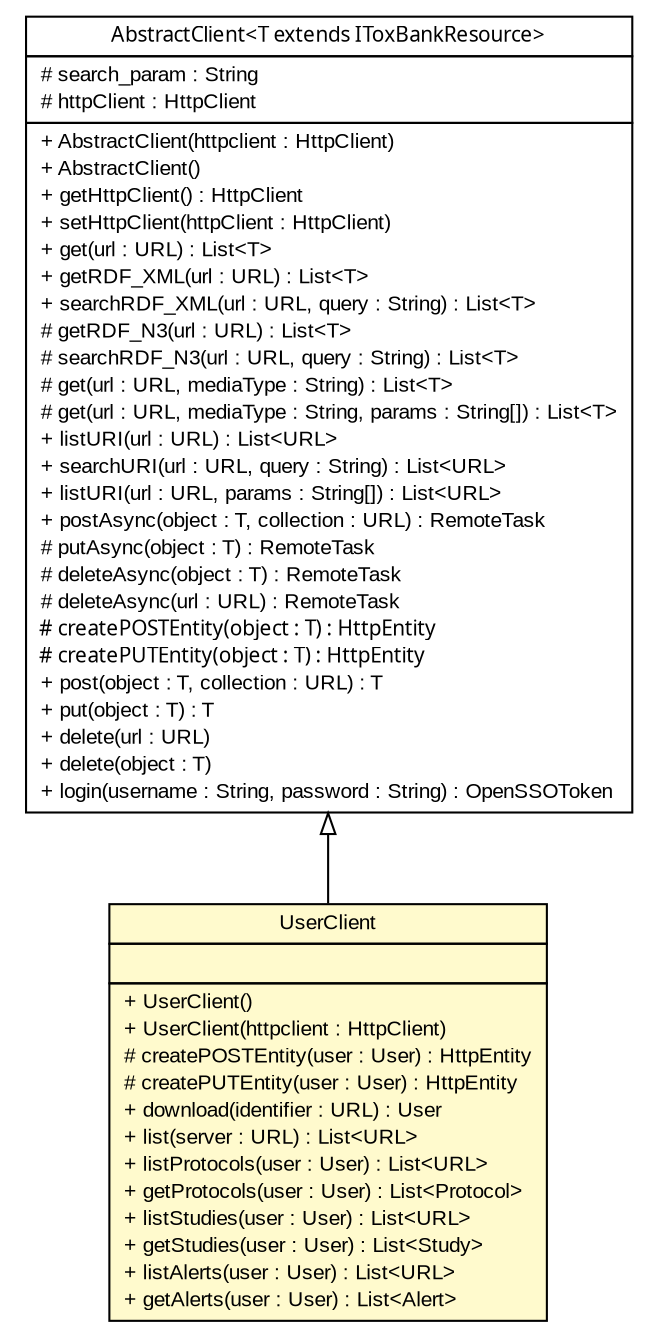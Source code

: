 #!/usr/local/bin/dot
#
# Class diagram 
# Generated by UmlGraph version 4.6 (http://www.spinellis.gr/sw/umlgraph)
#

digraph G {
	edge [fontname="arial",fontsize=10,labelfontname="arial",labelfontsize=10];
	node [fontname="arial",fontsize=10,shape=plaintext];
	// net.toxbank.client.resource.UserClient
	c146 [label=<<table border="0" cellborder="1" cellspacing="0" cellpadding="2" port="p" bgcolor="lemonChiffon" href="./UserClient.html">
		<tr><td><table border="0" cellspacing="0" cellpadding="1">
			<tr><td> UserClient </td></tr>
		</table></td></tr>
		<tr><td><table border="0" cellspacing="0" cellpadding="1">
			<tr><td align="left">  </td></tr>
		</table></td></tr>
		<tr><td><table border="0" cellspacing="0" cellpadding="1">
			<tr><td align="left"> + UserClient() </td></tr>
			<tr><td align="left"> + UserClient(httpclient : HttpClient) </td></tr>
			<tr><td align="left"> # createPOSTEntity(user : User) : HttpEntity </td></tr>
			<tr><td align="left"> # createPUTEntity(user : User) : HttpEntity </td></tr>
			<tr><td align="left"> + download(identifier : URL) : User </td></tr>
			<tr><td align="left"> + list(server : URL) : List&lt;URL&gt; </td></tr>
			<tr><td align="left"> + listProtocols(user : User) : List&lt;URL&gt; </td></tr>
			<tr><td align="left"> + getProtocols(user : User) : List&lt;Protocol&gt; </td></tr>
			<tr><td align="left"> + listStudies(user : User) : List&lt;URL&gt; </td></tr>
			<tr><td align="left"> + getStudies(user : User) : List&lt;Study&gt; </td></tr>
			<tr><td align="left"> + listAlerts(user : User) : List&lt;URL&gt; </td></tr>
			<tr><td align="left"> + getAlerts(user : User) : List&lt;Alert&gt; </td></tr>
		</table></td></tr>
		</table>>, fontname="arial", fontcolor="black", fontsize=10.0];
	// net.toxbank.client.resource.AbstractClient<T extends net.toxbank.client.resource.IToxBankResource>
	c161 [label=<<table border="0" cellborder="1" cellspacing="0" cellpadding="2" port="p" href="./AbstractClient.html">
		<tr><td><table border="0" cellspacing="0" cellpadding="1">
			<tr><td><font face="ariali"> AbstractClient&lt;T extends IToxBankResource&gt; </font></td></tr>
		</table></td></tr>
		<tr><td><table border="0" cellspacing="0" cellpadding="1">
			<tr><td align="left"> # search_param : String </td></tr>
			<tr><td align="left"> # httpClient : HttpClient </td></tr>
		</table></td></tr>
		<tr><td><table border="0" cellspacing="0" cellpadding="1">
			<tr><td align="left"> + AbstractClient(httpclient : HttpClient) </td></tr>
			<tr><td align="left"> + AbstractClient() </td></tr>
			<tr><td align="left"> + getHttpClient() : HttpClient </td></tr>
			<tr><td align="left"> + setHttpClient(httpClient : HttpClient) </td></tr>
			<tr><td align="left"> + get(url : URL) : List&lt;T&gt; </td></tr>
			<tr><td align="left"> + getRDF_XML(url : URL) : List&lt;T&gt; </td></tr>
			<tr><td align="left"> + searchRDF_XML(url : URL, query : String) : List&lt;T&gt; </td></tr>
			<tr><td align="left"> # getRDF_N3(url : URL) : List&lt;T&gt; </td></tr>
			<tr><td align="left"> # searchRDF_N3(url : URL, query : String) : List&lt;T&gt; </td></tr>
			<tr><td align="left"> # get(url : URL, mediaType : String) : List&lt;T&gt; </td></tr>
			<tr><td align="left"> # get(url : URL, mediaType : String, params : String[]) : List&lt;T&gt; </td></tr>
			<tr><td align="left"> + listURI(url : URL) : List&lt;URL&gt; </td></tr>
			<tr><td align="left"> + searchURI(url : URL, query : String) : List&lt;URL&gt; </td></tr>
			<tr><td align="left"> + listURI(url : URL, params : String[]) : List&lt;URL&gt; </td></tr>
			<tr><td align="left"> + postAsync(object : T, collection : URL) : RemoteTask </td></tr>
			<tr><td align="left"> # putAsync(object : T) : RemoteTask </td></tr>
			<tr><td align="left"> # deleteAsync(object : T) : RemoteTask </td></tr>
			<tr><td align="left"> # deleteAsync(url : URL) : RemoteTask </td></tr>
			<tr><td align="left"><font face="ariali" point-size="10.0"> # createPOSTEntity(object : T) : HttpEntity </font></td></tr>
			<tr><td align="left"><font face="ariali" point-size="10.0"> # createPUTEntity(object : T) : HttpEntity </font></td></tr>
			<tr><td align="left"> + post(object : T, collection : URL) : T </td></tr>
			<tr><td align="left"> + put(object : T) : T </td></tr>
			<tr><td align="left"> + delete(url : URL) </td></tr>
			<tr><td align="left"> + delete(object : T) </td></tr>
			<tr><td align="left"> + login(username : String, password : String) : OpenSSOToken </td></tr>
		</table></td></tr>
		</table>>, fontname="arial", fontcolor="black", fontsize=10.0];
	//net.toxbank.client.resource.UserClient extends net.toxbank.client.resource.AbstractClient<net.toxbank.client.resource.User>
	c161:p -> c146:p [dir=back,arrowtail=empty];
}

